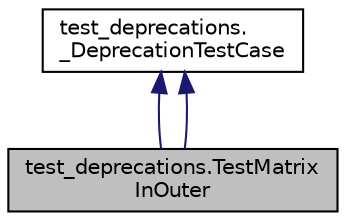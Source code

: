 digraph "test_deprecations.TestMatrixInOuter"
{
 // LATEX_PDF_SIZE
  edge [fontname="Helvetica",fontsize="10",labelfontname="Helvetica",labelfontsize="10"];
  node [fontname="Helvetica",fontsize="10",shape=record];
  Node1 [label="test_deprecations.TestMatrix\lInOuter",height=0.2,width=0.4,color="black", fillcolor="grey75", style="filled", fontcolor="black",tooltip=" "];
  Node2 -> Node1 [dir="back",color="midnightblue",fontsize="10",style="solid",fontname="Helvetica"];
  Node2 [label="test_deprecations.\l_DeprecationTestCase",height=0.2,width=0.4,color="black", fillcolor="white", style="filled",URL="$classtest__deprecations_1_1__DeprecationTestCase.html",tooltip=" "];
  Node2 -> Node1 [dir="back",color="midnightblue",fontsize="10",style="solid",fontname="Helvetica"];
}
